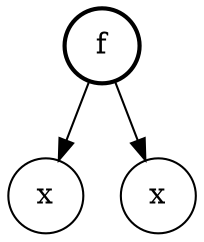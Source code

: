 digraph g {
  0 [forcelabels="true" label="x" xlabel="" shape="circle"]
  1 [forcelabels="true" label="x" xlabel="" shape="circle"]
  2 [forcelabels="true" label="f" xlabel="" shape="circle" style="bold"]
  2 -> 0
  2 -> 1
}
